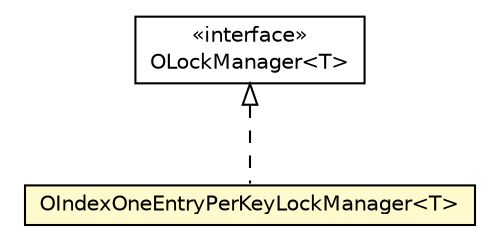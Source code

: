 #!/usr/local/bin/dot
#
# Class diagram 
# Generated by UMLGraph version R5_6-24-gf6e263 (http://www.umlgraph.org/)
#

digraph G {
	edge [fontname="Helvetica",fontsize=10,labelfontname="Helvetica",labelfontsize=10];
	node [fontname="Helvetica",fontsize=10,shape=plaintext];
	nodesep=0.25;
	ranksep=0.5;
	// com.orientechnologies.common.concur.lock.OIndexOneEntryPerKeyLockManager<T>
	c2099261 [label=<<table title="com.orientechnologies.common.concur.lock.OIndexOneEntryPerKeyLockManager" border="0" cellborder="1" cellspacing="0" cellpadding="2" port="p" bgcolor="lemonChiffon" href="./OIndexOneEntryPerKeyLockManager.html">
		<tr><td><table border="0" cellspacing="0" cellpadding="1">
<tr><td align="center" balign="center"> OIndexOneEntryPerKeyLockManager&lt;T&gt; </td></tr>
		</table></td></tr>
		</table>>, URL="./OIndexOneEntryPerKeyLockManager.html", fontname="Helvetica", fontcolor="black", fontsize=10.0];
	// com.orientechnologies.common.concur.lock.OLockManager<T>
	c2099263 [label=<<table title="com.orientechnologies.common.concur.lock.OLockManager" border="0" cellborder="1" cellspacing="0" cellpadding="2" port="p" href="./OLockManager.html">
		<tr><td><table border="0" cellspacing="0" cellpadding="1">
<tr><td align="center" balign="center"> &#171;interface&#187; </td></tr>
<tr><td align="center" balign="center"> OLockManager&lt;T&gt; </td></tr>
		</table></td></tr>
		</table>>, URL="./OLockManager.html", fontname="Helvetica", fontcolor="black", fontsize=10.0];
	//com.orientechnologies.common.concur.lock.OIndexOneEntryPerKeyLockManager<T> implements com.orientechnologies.common.concur.lock.OLockManager<T>
	c2099263:p -> c2099261:p [dir=back,arrowtail=empty,style=dashed];
}

